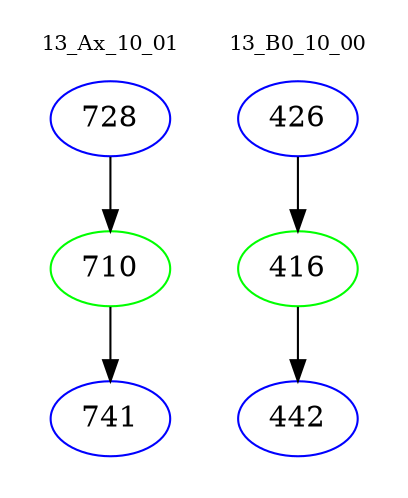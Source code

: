 digraph{
subgraph cluster_0 {
color = white
label = "13_Ax_10_01";
fontsize=10;
T0_728 [label="728", color="blue"]
T0_728 -> T0_710 [color="black"]
T0_710 [label="710", color="green"]
T0_710 -> T0_741 [color="black"]
T0_741 [label="741", color="blue"]
}
subgraph cluster_1 {
color = white
label = "13_B0_10_00";
fontsize=10;
T1_426 [label="426", color="blue"]
T1_426 -> T1_416 [color="black"]
T1_416 [label="416", color="green"]
T1_416 -> T1_442 [color="black"]
T1_442 [label="442", color="blue"]
}
}
